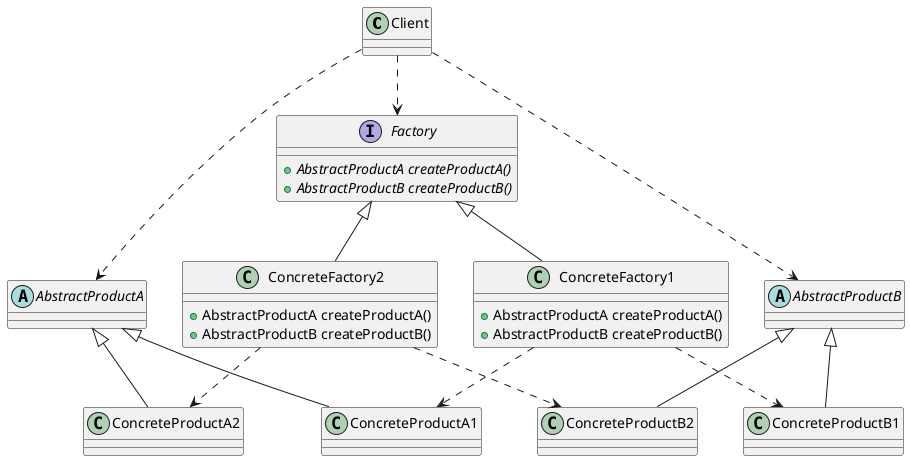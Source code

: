 @startuml

class Client
interface Factory {
+ {abstract} AbstractProductA createProductA()
+ {abstract} AbstractProductB createProductB()
}

class ConcreteFactory1 {
+ AbstractProductA createProductA()
+ AbstractProductB createProductB()
}
class ConcreteFactory2 {
+ AbstractProductA createProductA()
+ AbstractProductB createProductB()
}
abstract class AbstractProductA
abstract class AbstractProductB

class ConcreteProductA1
class ConcreteProductB1

class ConcreteProductA2
class ConcreteProductB2

Client ..> Factory
Client ..> AbstractProductA
Client ..> AbstractProductB

Factory <|-- ConcreteFactory1
Factory <|-- ConcreteFactory2

AbstractProductA <|--ConcreteProductA1
AbstractProductA <|--ConcreteProductA2

AbstractProductB <|--ConcreteProductB1
AbstractProductB <|--ConcreteProductB2

ConcreteFactory1 ..> ConcreteProductA1
ConcreteFactory1 ..> ConcreteProductB1

ConcreteFactory2 ..> ConcreteProductA2
ConcreteFactory2 ..> ConcreteProductB2


@enduml